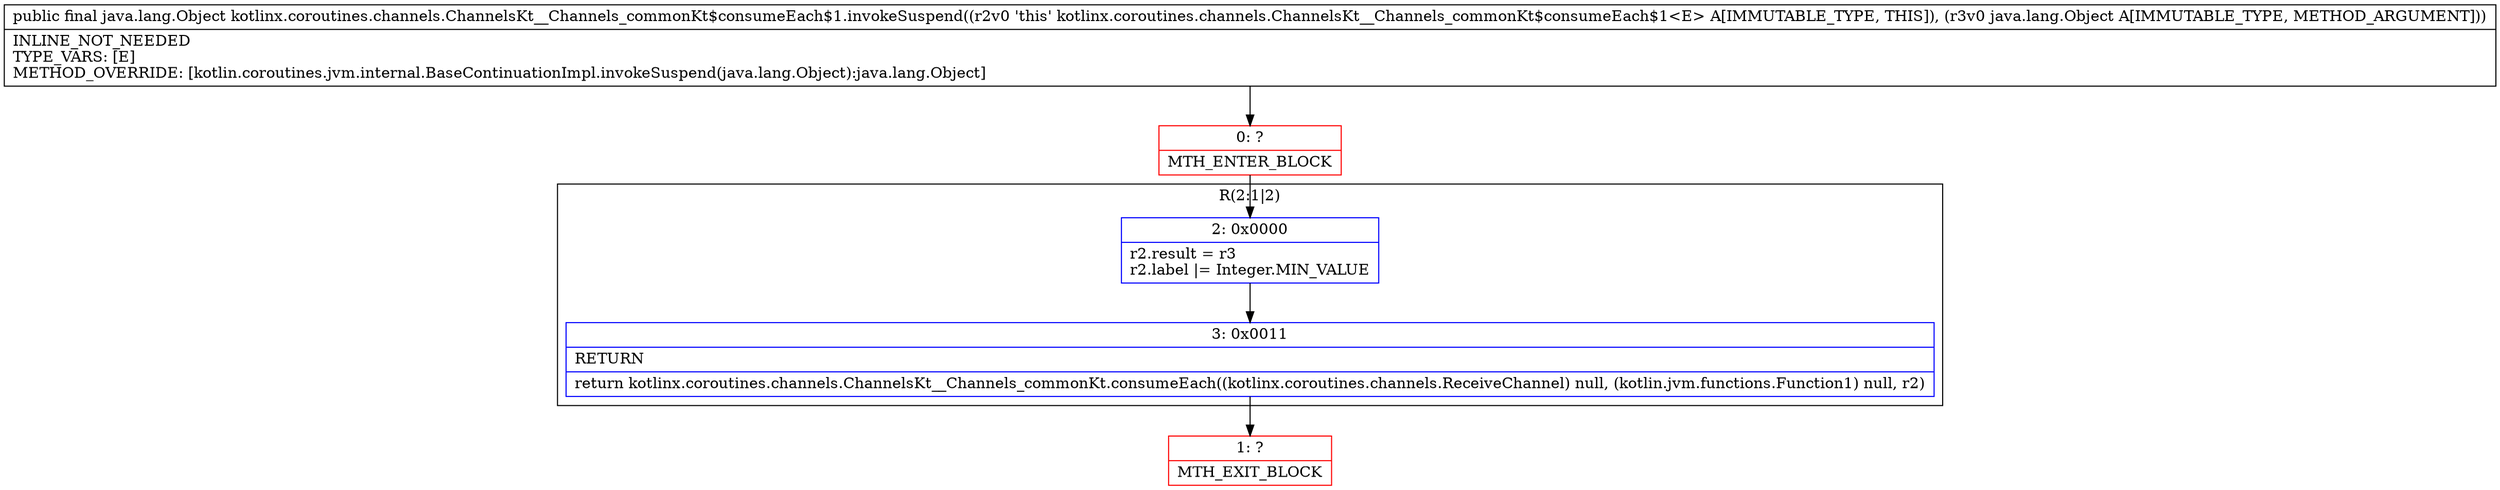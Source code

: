 digraph "CFG forkotlinx.coroutines.channels.ChannelsKt__Channels_commonKt$consumeEach$1.invokeSuspend(Ljava\/lang\/Object;)Ljava\/lang\/Object;" {
subgraph cluster_Region_1070538539 {
label = "R(2:1|2)";
node [shape=record,color=blue];
Node_2 [shape=record,label="{2\:\ 0x0000|r2.result = r3\lr2.label \|= Integer.MIN_VALUE\l}"];
Node_3 [shape=record,label="{3\:\ 0x0011|RETURN\l|return kotlinx.coroutines.channels.ChannelsKt__Channels_commonKt.consumeEach((kotlinx.coroutines.channels.ReceiveChannel) null, (kotlin.jvm.functions.Function1) null, r2)\l}"];
}
Node_0 [shape=record,color=red,label="{0\:\ ?|MTH_ENTER_BLOCK\l}"];
Node_1 [shape=record,color=red,label="{1\:\ ?|MTH_EXIT_BLOCK\l}"];
MethodNode[shape=record,label="{public final java.lang.Object kotlinx.coroutines.channels.ChannelsKt__Channels_commonKt$consumeEach$1.invokeSuspend((r2v0 'this' kotlinx.coroutines.channels.ChannelsKt__Channels_commonKt$consumeEach$1\<E\> A[IMMUTABLE_TYPE, THIS]), (r3v0 java.lang.Object A[IMMUTABLE_TYPE, METHOD_ARGUMENT]))  | INLINE_NOT_NEEDED\lTYPE_VARS: [E]\lMETHOD_OVERRIDE: [kotlin.coroutines.jvm.internal.BaseContinuationImpl.invokeSuspend(java.lang.Object):java.lang.Object]\l}"];
MethodNode -> Node_0;Node_2 -> Node_3;
Node_3 -> Node_1;
Node_0 -> Node_2;
}

